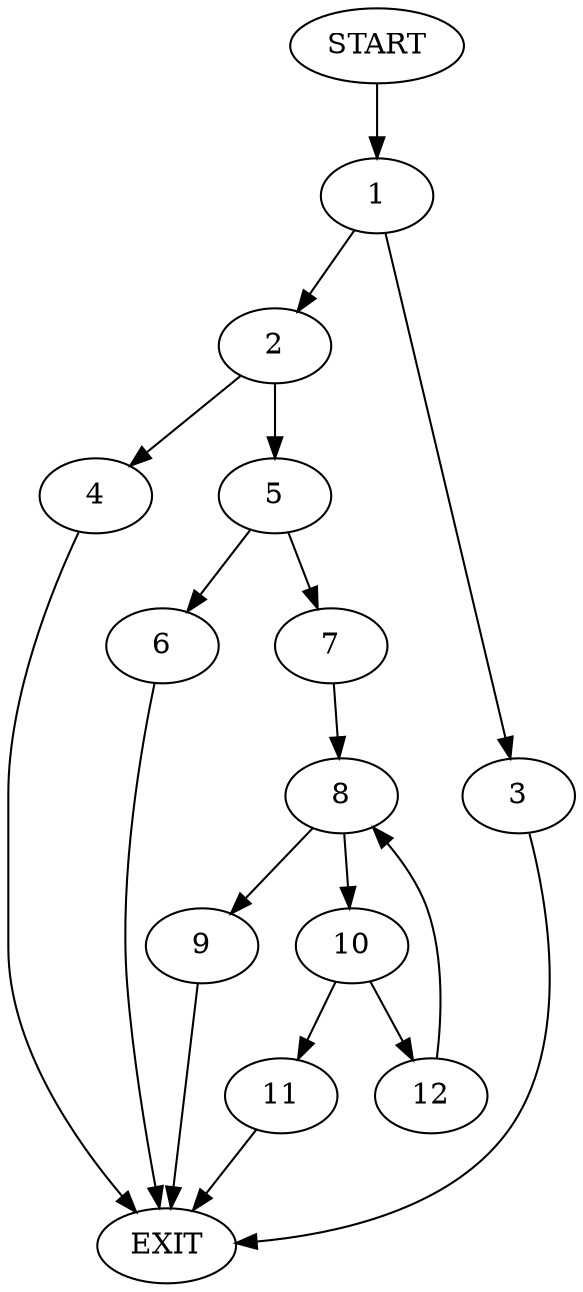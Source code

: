 digraph {
0 [label="START"]
13 [label="EXIT"]
0 -> 1
1 -> 2
1 -> 3
3 -> 13
2 -> 4
2 -> 5
4 -> 13
5 -> 6
5 -> 7
7 -> 8
6 -> 13
8 -> 9
8 -> 10
9 -> 13
10 -> 11
10 -> 12
11 -> 13
12 -> 8
}
